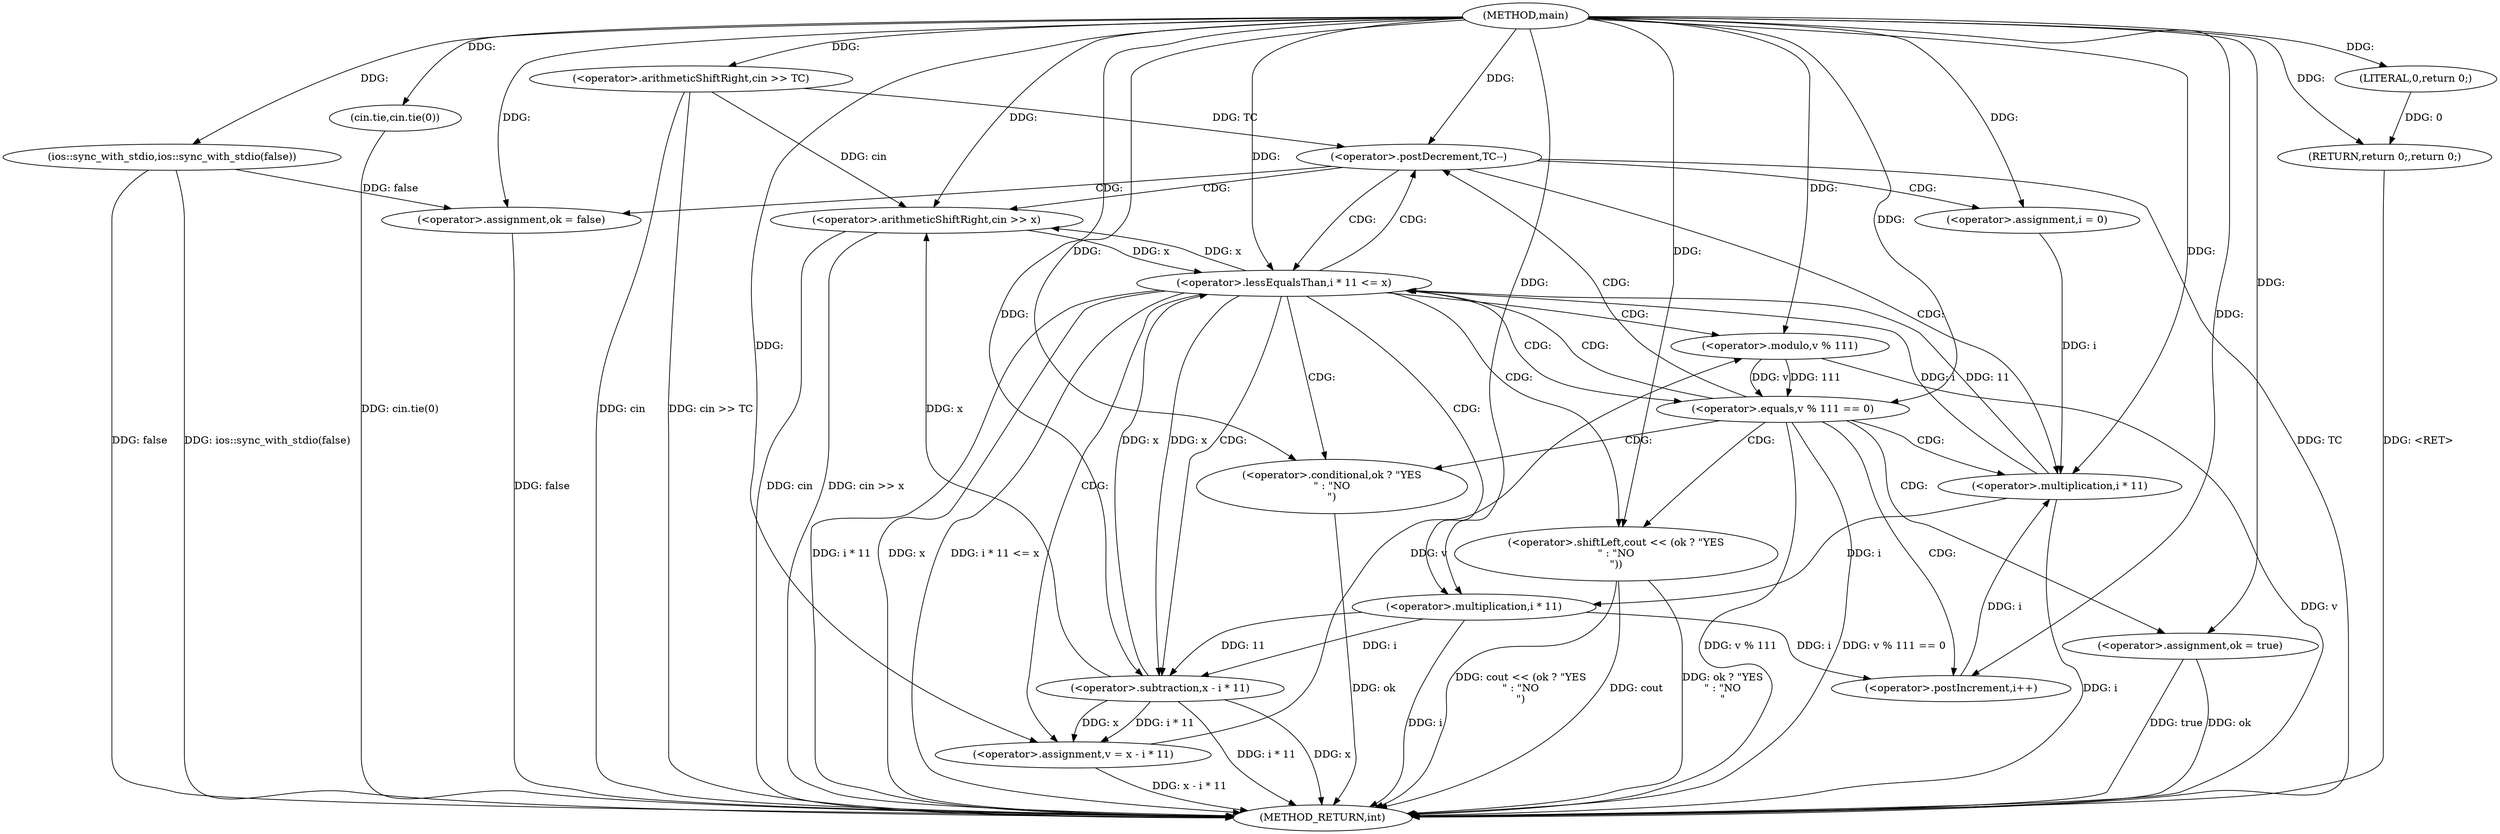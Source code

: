 digraph "main" {  
"1000102" [label = "(METHOD,main)" ]
"1000164" [label = "(METHOD_RETURN,int)" ]
"1000104" [label = "(ios::sync_with_stdio,ios::sync_with_stdio(false))" ]
"1000106" [label = "(cin.tie,cin.tie(0))" ]
"1000109" [label = "(<operator>.arithmeticShiftRight,cin >> TC)" ]
"1000162" [label = "(RETURN,return 0;,return 0;)" ]
"1000113" [label = "(<operator>.postDecrement,TC--)" ]
"1000163" [label = "(LITERAL,0,return 0;)" ]
"1000117" [label = "(<operator>.arithmeticShiftRight,cin >> x)" ]
"1000121" [label = "(<operator>.assignment,ok = false)" ]
"1000156" [label = "(<operator>.shiftLeft,cout << (ok ? \"YES\n\" : \"NO\n\"))" ]
"1000126" [label = "(<operator>.assignment,i = 0)" ]
"1000129" [label = "(<operator>.lessEqualsThan,i * 11 <= x)" ]
"1000134" [label = "(<operator>.postIncrement,i++)" ]
"1000138" [label = "(<operator>.assignment,v = x - i * 11)" ]
"1000158" [label = "(<operator>.conditional,ok ? \"YES\n\" : \"NO\n\")" ]
"1000130" [label = "(<operator>.multiplication,i * 11)" ]
"1000146" [label = "(<operator>.equals,v % 111 == 0)" ]
"1000140" [label = "(<operator>.subtraction,x - i * 11)" ]
"1000152" [label = "(<operator>.assignment,ok = true)" ]
"1000142" [label = "(<operator>.multiplication,i * 11)" ]
"1000147" [label = "(<operator>.modulo,v % 111)" ]
  "1000162" -> "1000164"  [ label = "DDG: <RET>"] 
  "1000104" -> "1000164"  [ label = "DDG: false"] 
  "1000104" -> "1000164"  [ label = "DDG: ios::sync_with_stdio(false)"] 
  "1000106" -> "1000164"  [ label = "DDG: cin.tie(0)"] 
  "1000109" -> "1000164"  [ label = "DDG: cin"] 
  "1000109" -> "1000164"  [ label = "DDG: cin >> TC"] 
  "1000113" -> "1000164"  [ label = "DDG: TC"] 
  "1000117" -> "1000164"  [ label = "DDG: cin"] 
  "1000117" -> "1000164"  [ label = "DDG: cin >> x"] 
  "1000121" -> "1000164"  [ label = "DDG: false"] 
  "1000130" -> "1000164"  [ label = "DDG: i"] 
  "1000129" -> "1000164"  [ label = "DDG: i * 11"] 
  "1000129" -> "1000164"  [ label = "DDG: x"] 
  "1000129" -> "1000164"  [ label = "DDG: i * 11 <= x"] 
  "1000140" -> "1000164"  [ label = "DDG: x"] 
  "1000142" -> "1000164"  [ label = "DDG: i"] 
  "1000140" -> "1000164"  [ label = "DDG: i * 11"] 
  "1000138" -> "1000164"  [ label = "DDG: x - i * 11"] 
  "1000147" -> "1000164"  [ label = "DDG: v"] 
  "1000146" -> "1000164"  [ label = "DDG: v % 111"] 
  "1000146" -> "1000164"  [ label = "DDG: v % 111 == 0"] 
  "1000152" -> "1000164"  [ label = "DDG: ok"] 
  "1000158" -> "1000164"  [ label = "DDG: ok"] 
  "1000156" -> "1000164"  [ label = "DDG: ok ? \"YES\n\" : \"NO\n\""] 
  "1000156" -> "1000164"  [ label = "DDG: cout << (ok ? \"YES\n\" : \"NO\n\")"] 
  "1000152" -> "1000164"  [ label = "DDG: true"] 
  "1000156" -> "1000164"  [ label = "DDG: cout"] 
  "1000163" -> "1000162"  [ label = "DDG: 0"] 
  "1000102" -> "1000162"  [ label = "DDG: "] 
  "1000102" -> "1000104"  [ label = "DDG: "] 
  "1000102" -> "1000106"  [ label = "DDG: "] 
  "1000102" -> "1000109"  [ label = "DDG: "] 
  "1000102" -> "1000163"  [ label = "DDG: "] 
  "1000109" -> "1000113"  [ label = "DDG: TC"] 
  "1000102" -> "1000113"  [ label = "DDG: "] 
  "1000104" -> "1000121"  [ label = "DDG: false"] 
  "1000102" -> "1000121"  [ label = "DDG: "] 
  "1000109" -> "1000117"  [ label = "DDG: cin"] 
  "1000102" -> "1000117"  [ label = "DDG: "] 
  "1000129" -> "1000117"  [ label = "DDG: x"] 
  "1000140" -> "1000117"  [ label = "DDG: x"] 
  "1000102" -> "1000126"  [ label = "DDG: "] 
  "1000102" -> "1000156"  [ label = "DDG: "] 
  "1000130" -> "1000129"  [ label = "DDG: 11"] 
  "1000130" -> "1000129"  [ label = "DDG: i"] 
  "1000117" -> "1000129"  [ label = "DDG: x"] 
  "1000140" -> "1000129"  [ label = "DDG: x"] 
  "1000102" -> "1000129"  [ label = "DDG: "] 
  "1000142" -> "1000134"  [ label = "DDG: i"] 
  "1000102" -> "1000134"  [ label = "DDG: "] 
  "1000140" -> "1000138"  [ label = "DDG: i * 11"] 
  "1000140" -> "1000138"  [ label = "DDG: x"] 
  "1000102" -> "1000158"  [ label = "DDG: "] 
  "1000126" -> "1000130"  [ label = "DDG: i"] 
  "1000134" -> "1000130"  [ label = "DDG: i"] 
  "1000102" -> "1000130"  [ label = "DDG: "] 
  "1000102" -> "1000138"  [ label = "DDG: "] 
  "1000129" -> "1000140"  [ label = "DDG: x"] 
  "1000102" -> "1000140"  [ label = "DDG: "] 
  "1000142" -> "1000140"  [ label = "DDG: i"] 
  "1000142" -> "1000140"  [ label = "DDG: 11"] 
  "1000147" -> "1000146"  [ label = "DDG: v"] 
  "1000147" -> "1000146"  [ label = "DDG: 111"] 
  "1000102" -> "1000146"  [ label = "DDG: "] 
  "1000102" -> "1000152"  [ label = "DDG: "] 
  "1000130" -> "1000142"  [ label = "DDG: i"] 
  "1000102" -> "1000142"  [ label = "DDG: "] 
  "1000138" -> "1000147"  [ label = "DDG: v"] 
  "1000102" -> "1000147"  [ label = "DDG: "] 
  "1000113" -> "1000121"  [ label = "CDG: "] 
  "1000113" -> "1000117"  [ label = "CDG: "] 
  "1000113" -> "1000126"  [ label = "CDG: "] 
  "1000113" -> "1000129"  [ label = "CDG: "] 
  "1000113" -> "1000130"  [ label = "CDG: "] 
  "1000129" -> "1000113"  [ label = "CDG: "] 
  "1000129" -> "1000158"  [ label = "CDG: "] 
  "1000129" -> "1000142"  [ label = "CDG: "] 
  "1000129" -> "1000156"  [ label = "CDG: "] 
  "1000129" -> "1000147"  [ label = "CDG: "] 
  "1000129" -> "1000146"  [ label = "CDG: "] 
  "1000129" -> "1000140"  [ label = "CDG: "] 
  "1000129" -> "1000138"  [ label = "CDG: "] 
  "1000146" -> "1000129"  [ label = "CDG: "] 
  "1000146" -> "1000152"  [ label = "CDG: "] 
  "1000146" -> "1000130"  [ label = "CDG: "] 
  "1000146" -> "1000134"  [ label = "CDG: "] 
  "1000146" -> "1000113"  [ label = "CDG: "] 
  "1000146" -> "1000158"  [ label = "CDG: "] 
  "1000146" -> "1000156"  [ label = "CDG: "] 
}
